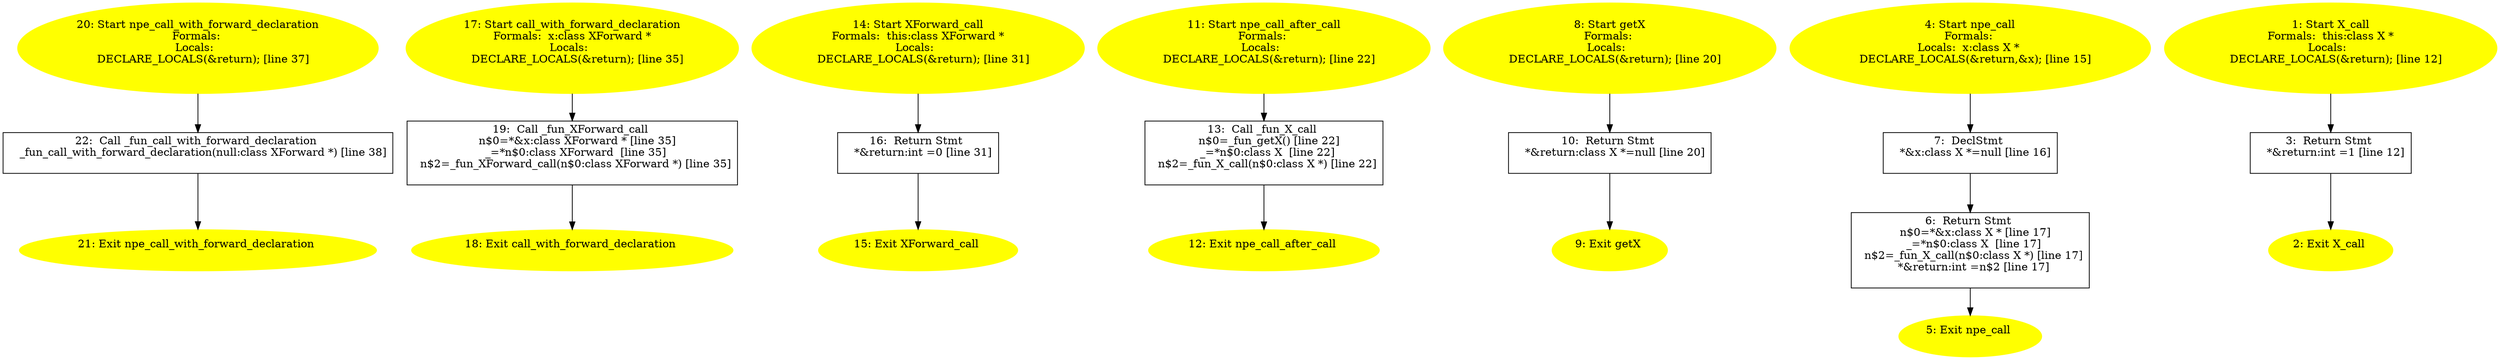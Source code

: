 /* @generated */
digraph iCFG {
22 [label="22:  Call _fun_call_with_forward_declaration \n   _fun_call_with_forward_declaration(null:class XForward *) [line 38]\n " shape="box"]
	

	 22 -> 21 ;
21 [label="21: Exit npe_call_with_forward_declaration \n  " color=yellow style=filled]
	

20 [label="20: Start npe_call_with_forward_declaration\nFormals: \nLocals:  \n   DECLARE_LOCALS(&return); [line 37]\n " color=yellow style=filled]
	

	 20 -> 22 ;
19 [label="19:  Call _fun_XForward_call \n   n$0=*&x:class XForward * [line 35]\n  _=*n$0:class XForward  [line 35]\n  n$2=_fun_XForward_call(n$0:class XForward *) [line 35]\n " shape="box"]
	

	 19 -> 18 ;
18 [label="18: Exit call_with_forward_declaration \n  " color=yellow style=filled]
	

17 [label="17: Start call_with_forward_declaration\nFormals:  x:class XForward *\nLocals:  \n   DECLARE_LOCALS(&return); [line 35]\n " color=yellow style=filled]
	

	 17 -> 19 ;
16 [label="16:  Return Stmt \n   *&return:int =0 [line 31]\n " shape="box"]
	

	 16 -> 15 ;
15 [label="15: Exit XForward_call \n  " color=yellow style=filled]
	

14 [label="14: Start XForward_call\nFormals:  this:class XForward *\nLocals:  \n   DECLARE_LOCALS(&return); [line 31]\n " color=yellow style=filled]
	

	 14 -> 16 ;
13 [label="13:  Call _fun_X_call \n   n$0=_fun_getX() [line 22]\n  _=*n$0:class X  [line 22]\n  n$2=_fun_X_call(n$0:class X *) [line 22]\n " shape="box"]
	

	 13 -> 12 ;
12 [label="12: Exit npe_call_after_call \n  " color=yellow style=filled]
	

11 [label="11: Start npe_call_after_call\nFormals: \nLocals:  \n   DECLARE_LOCALS(&return); [line 22]\n " color=yellow style=filled]
	

	 11 -> 13 ;
10 [label="10:  Return Stmt \n   *&return:class X *=null [line 20]\n " shape="box"]
	

	 10 -> 9 ;
9 [label="9: Exit getX \n  " color=yellow style=filled]
	

8 [label="8: Start getX\nFormals: \nLocals:  \n   DECLARE_LOCALS(&return); [line 20]\n " color=yellow style=filled]
	

	 8 -> 10 ;
7 [label="7:  DeclStmt \n   *&x:class X *=null [line 16]\n " shape="box"]
	

	 7 -> 6 ;
6 [label="6:  Return Stmt \n   n$0=*&x:class X * [line 17]\n  _=*n$0:class X  [line 17]\n  n$2=_fun_X_call(n$0:class X *) [line 17]\n  *&return:int =n$2 [line 17]\n " shape="box"]
	

	 6 -> 5 ;
5 [label="5: Exit npe_call \n  " color=yellow style=filled]
	

4 [label="4: Start npe_call\nFormals: \nLocals:  x:class X * \n   DECLARE_LOCALS(&return,&x); [line 15]\n " color=yellow style=filled]
	

	 4 -> 7 ;
3 [label="3:  Return Stmt \n   *&return:int =1 [line 12]\n " shape="box"]
	

	 3 -> 2 ;
2 [label="2: Exit X_call \n  " color=yellow style=filled]
	

1 [label="1: Start X_call\nFormals:  this:class X *\nLocals:  \n   DECLARE_LOCALS(&return); [line 12]\n " color=yellow style=filled]
	

	 1 -> 3 ;
}
